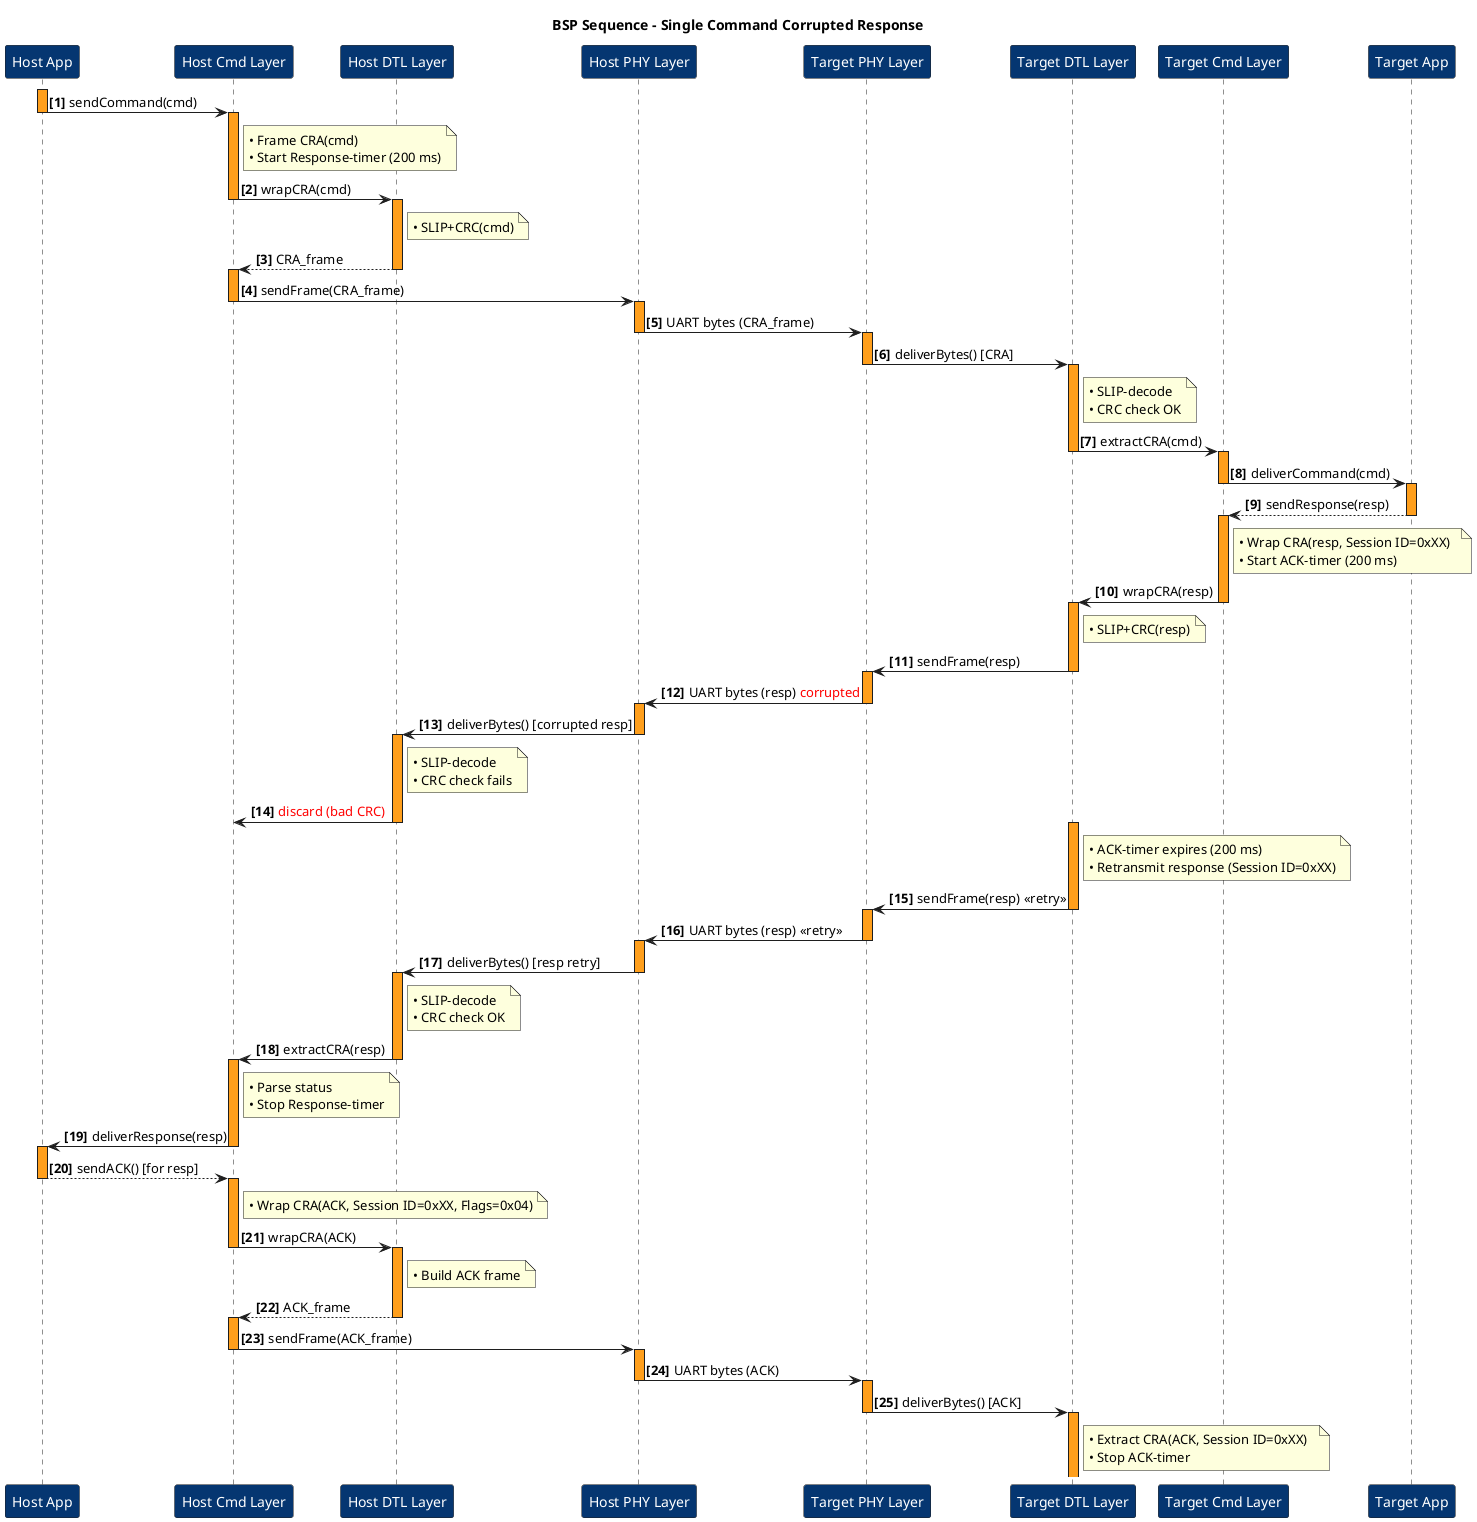 @startuml gsp_single_command_corrupted_response_sequence

'──────────────────────── Visual settings ────────────────────────
skinparam ParticipantPadding 120 '
skinparam participant {
    BackgroundColor #053671
    BorderColor     #1e1e1e
    FontColor       white
}
skinparam sequence {
    ArrowColor                 #1e1e1e
    LifeLineBorderColor        #1e1e1e
    LifeLineBackgroundColor    #ff9f1c
    ParticipantBorderColor     #1e1e1e
    ParticipantBackgroundColor #053671
    ParticipantFontColor       white
}

title **BSP Sequence – Single Command Corrupted Response**

participant "Host App"         as HA
participant "Host Cmd Layer"   as HC
participant "Host DTL Layer"   as HD
participant "Host PHY Layer"   as HP
participant "Target PHY Layer" as TP
participant "Target DTL Layer" as TD
participant "Target Cmd Layer" as TC
participant "Target App"       as TA

autonumber "<b>[0]</b>"

'─── 1) Host sends a single command ─────────────────────────────
activate HA
HA -> HC : sendCommand(cmd)
deactivate HA

activate HC
note right of HC
  • Frame CRA(cmd)  
  • Start Response-timer (200 ms)
end note
HC -> HD : wrapCRA(cmd)
deactivate HC

activate HD
note right of HD
  • SLIP+CRC(cmd)
end note
HD --> HC : CRA_frame
deactivate HD

activate HC
HC -> HP : sendFrame(CRA_frame)
deactivate HC

activate HP
HP -> TP : UART bytes (CRA_frame)
deactivate HP

'─── 2) Target processes command ───────────────────────────────
activate TP
TP -> TD : deliverBytes() [CRA]
deactivate TP

activate TD
note right of TD
  • SLIP-decode  
  • CRC check OK
end note
TD -> TC : extractCRA(cmd)
deactivate TD

activate TC
TC -> TA : deliverCommand(cmd)
deactivate TC

activate TA
TA --> TC : sendResponse(resp)
deactivate TA

activate TC
note right of TC
  • Wrap CRA(resp, Session ID=0xXX)  
  • Start ACK-timer (200 ms)
end note
TC -> TD : wrapCRA(resp)
deactivate TC

activate TD
note right of TD
  • SLIP+CRC(resp)
end note
TD -> TP : sendFrame(resp)
deactivate TD

'─── 3) Response is corrupted during transmission ───────────────
activate TP
TP -> HP : UART bytes (resp) <color:red>corrupted</color>
deactivate TP

activate HP
HP -> HD : deliverBytes() [corrupted resp]
deactivate HP

activate HD
note right of HD
  • SLIP-decode  
  • CRC check fails
end note
HD -> HC : <color:red>discard (bad CRC)</color>
deactivate HD

'─── 4) Target's ACK-timer expires & retransmits response ───────
activate TD
note right of TD
  • ACK-timer expires (200 ms)  
  • Retransmit response (Session ID=0xXX)
end note
TD -> TP : sendFrame(resp) «retry»
deactivate TD

activate TP
TP -> HP : UART bytes (resp) «retry»
deactivate TP

'─── 5) Host processes retransmitted response ───────────────────
activate HP
HP -> HD : deliverBytes() [resp retry]
deactivate HP

activate HD
note right of HD
  • SLIP-decode  
  • CRC check OK
end note
HD -> HC : extractCRA(resp)
deactivate HD

activate HC
note right of HC
  • Parse status  
  • Stop Response-timer
end note
HC -> HA : deliverResponse(resp)
deactivate HC

'─── 6) Host sends ACK ─────────────────────────────────────────
activate HA
HA --> HC : sendACK() [for resp]
deactivate HA

activate HC
note right of HC
  • Wrap CRA(ACK, Session ID=0xXX, Flags=0x04)
end note
HC -> HD : wrapCRA(ACK)
deactivate HC

activate HD
note right of HD
  • Build ACK frame
end note
HD --> HC : ACK_frame
deactivate HD

activate HC
HC -> HP : sendFrame(ACK_frame)
deactivate HC

activate HP
HP -> TP : UART bytes (ACK)
deactivate HP

'─── 7) Target processes ACK ───────────────────────────────────
activate TP
TP -> TD : deliverBytes() [ACK]
deactivate TP

activate TD
note right of TD
  • Extract CRA(ACK, Session ID=0xXX)  
  • Stop ACK-timer
end note
deactivate TD

@enduml